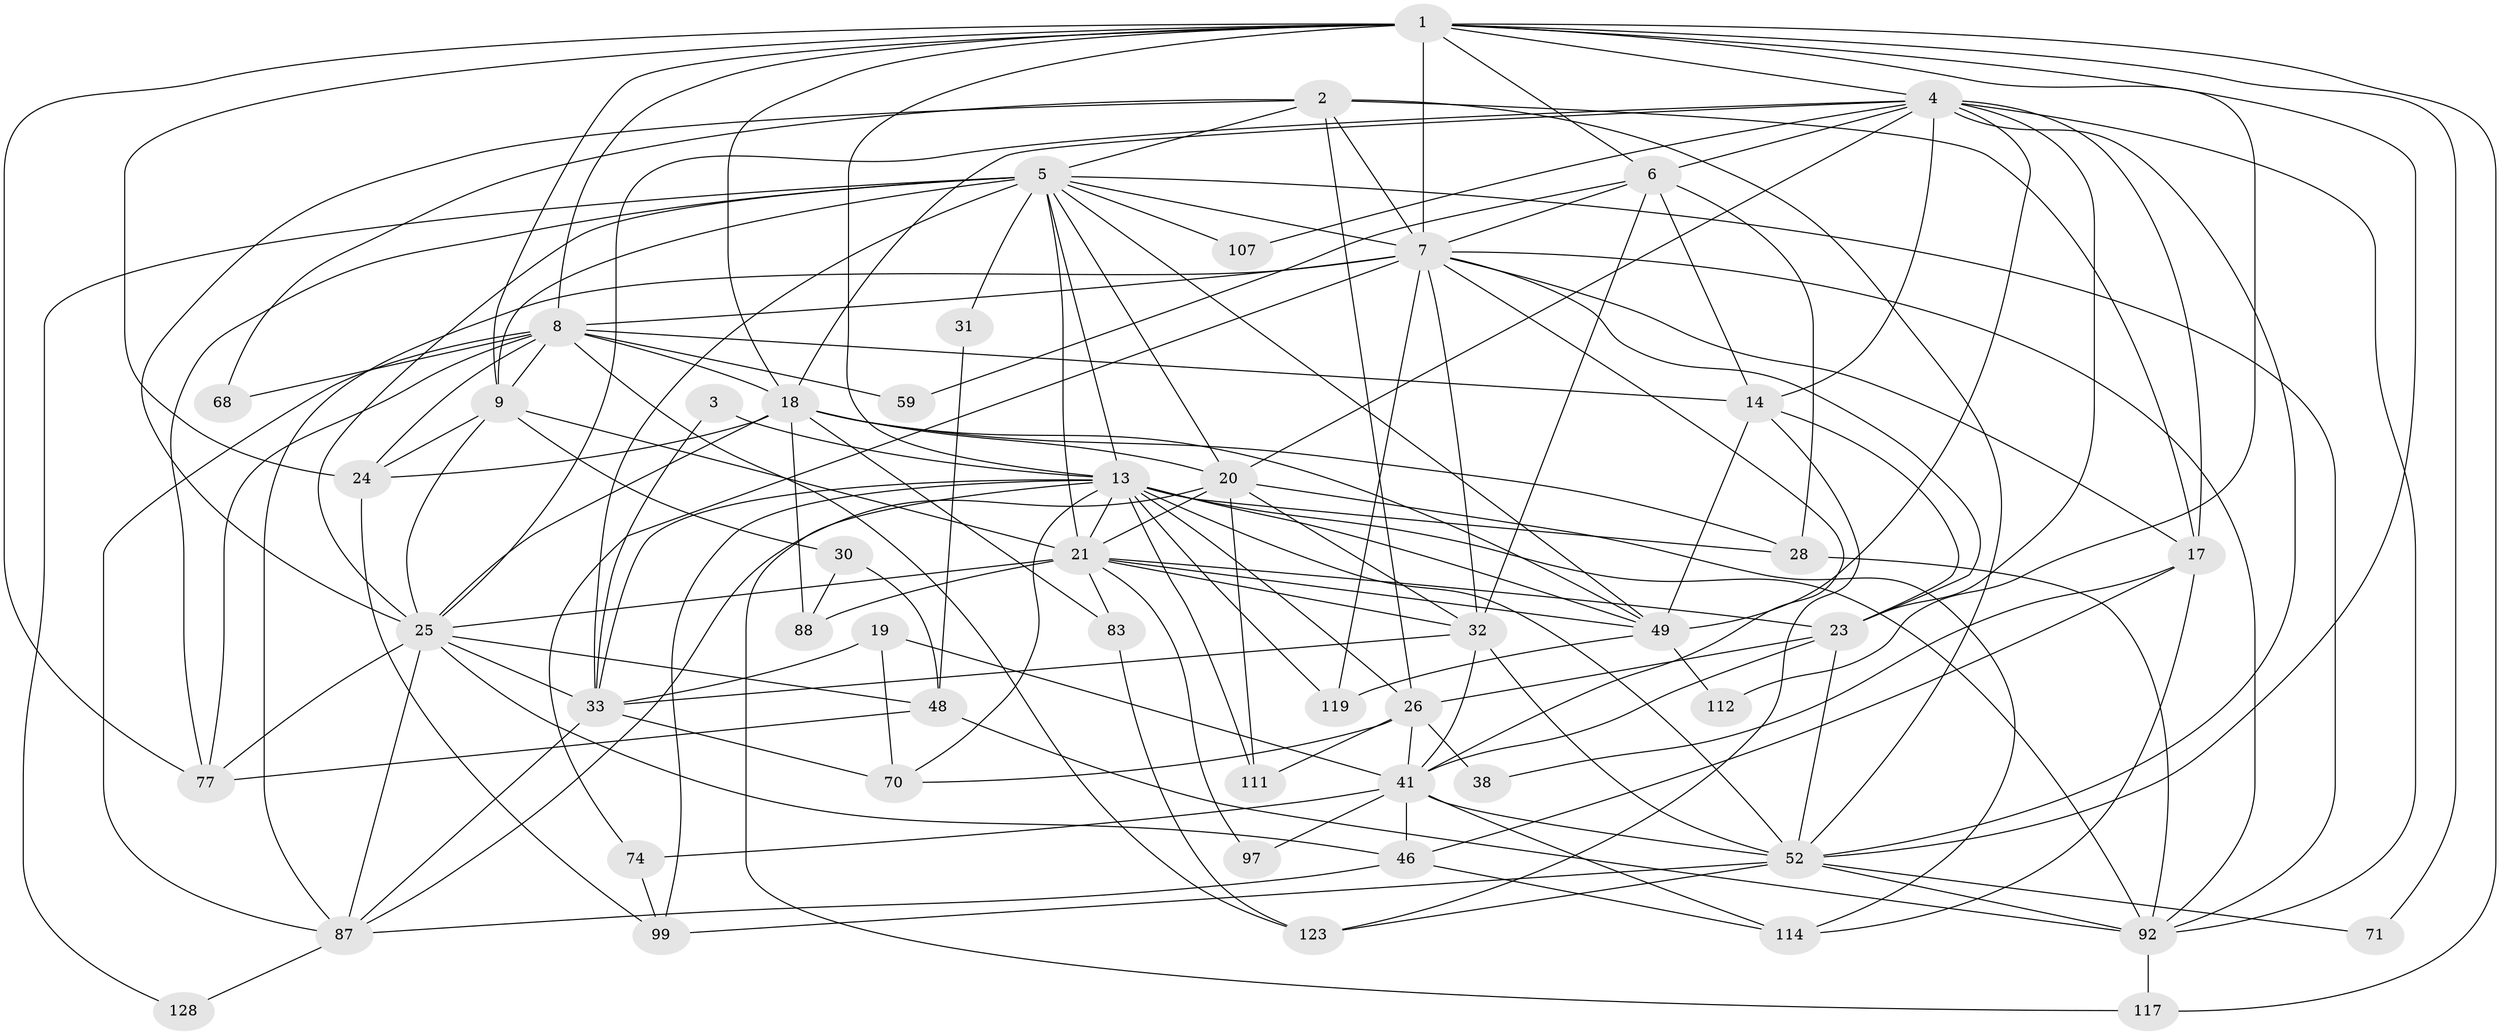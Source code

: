 // original degree distribution, {3: 0.28125, 6: 0.0859375, 2: 0.140625, 4: 0.28125, 5: 0.1328125, 7: 0.0546875, 8: 0.0234375}
// Generated by graph-tools (version 1.1) at 2025/18/03/04/25 18:18:53]
// undirected, 51 vertices, 154 edges
graph export_dot {
graph [start="1"]
  node [color=gray90,style=filled];
  1 [super="+15+10+42"];
  2 [super="+91"];
  3;
  4 [super="+35+44"];
  5 [super="+89+118+12"];
  6 [super="+39"];
  7 [super="+69+86+22"];
  8 [super="+50"];
  9 [super="+16+57"];
  13 [super="+45+95+58+60+121"];
  14 [super="+37+29"];
  17 [super="+80"];
  18 [super="+104+55"];
  19;
  20 [super="+65+43"];
  21 [super="+34"];
  23 [super="+40+98"];
  24 [super="+120+72"];
  25 [super="+82+54+53"];
  26 [super="+27"];
  28 [super="+75"];
  30;
  31;
  32 [super="+110"];
  33 [super="+94+36"];
  38;
  41 [super="+90+64"];
  46 [super="+47"];
  48 [super="+102"];
  49 [super="+51"];
  52 [super="+78+113+63"];
  59;
  68;
  70;
  71;
  74;
  77 [super="+124"];
  83;
  87 [super="+101"];
  88;
  92 [super="+125+103"];
  97;
  99;
  107;
  111;
  112;
  114;
  117;
  119;
  123;
  128;
  1 -- 112 [weight=2];
  1 -- 7 [weight=2];
  1 -- 18;
  1 -- 6;
  1 -- 8 [weight=2];
  1 -- 71;
  1 -- 13 [weight=2];
  1 -- 117;
  1 -- 4;
  1 -- 9;
  1 -- 24;
  1 -- 52;
  1 -- 77;
  2 -- 17;
  2 -- 5;
  2 -- 25;
  2 -- 68;
  2 -- 26;
  2 -- 52 [weight=2];
  2 -- 7;
  3 -- 33;
  3 -- 13;
  4 -- 6;
  4 -- 107;
  4 -- 49;
  4 -- 23;
  4 -- 20;
  4 -- 25;
  4 -- 92;
  4 -- 18;
  4 -- 14 [weight=2];
  4 -- 17;
  4 -- 52;
  5 -- 49 [weight=2];
  5 -- 107 [weight=2];
  5 -- 9 [weight=3];
  5 -- 77;
  5 -- 128;
  5 -- 33;
  5 -- 20;
  5 -- 25 [weight=2];
  5 -- 92;
  5 -- 31;
  5 -- 21 [weight=2];
  5 -- 13;
  5 -- 7;
  6 -- 59;
  6 -- 28;
  6 -- 32;
  6 -- 7;
  6 -- 14;
  7 -- 119 [weight=2];
  7 -- 23;
  7 -- 41;
  7 -- 32;
  7 -- 8;
  7 -- 74;
  7 -- 17;
  7 -- 87;
  7 -- 92;
  8 -- 68 [weight=2];
  8 -- 123;
  8 -- 77 [weight=2];
  8 -- 24;
  8 -- 59;
  8 -- 87;
  8 -- 9;
  8 -- 18;
  8 -- 14;
  9 -- 24;
  9 -- 30 [weight=2];
  9 -- 21;
  9 -- 25;
  13 -- 52 [weight=2];
  13 -- 49;
  13 -- 99;
  13 -- 117;
  13 -- 70;
  13 -- 21;
  13 -- 33 [weight=2];
  13 -- 111;
  13 -- 119;
  13 -- 26;
  13 -- 92 [weight=2];
  13 -- 28;
  14 -- 49;
  14 -- 123;
  14 -- 23;
  17 -- 114;
  17 -- 38;
  17 -- 46;
  18 -- 49;
  18 -- 28;
  18 -- 25;
  18 -- 20;
  18 -- 83;
  18 -- 24;
  18 -- 88;
  19 -- 70;
  19 -- 33;
  19 -- 41;
  20 -- 114;
  20 -- 87;
  20 -- 111;
  20 -- 21;
  20 -- 32;
  21 -- 25 [weight=2];
  21 -- 97;
  21 -- 83;
  21 -- 23;
  21 -- 88;
  21 -- 32;
  21 -- 49;
  23 -- 52;
  23 -- 41;
  23 -- 26;
  24 -- 99;
  25 -- 87;
  25 -- 33;
  25 -- 46;
  25 -- 77;
  25 -- 48;
  26 -- 38;
  26 -- 70;
  26 -- 111;
  26 -- 41;
  28 -- 92;
  30 -- 88;
  30 -- 48;
  31 -- 48;
  32 -- 33;
  32 -- 41;
  32 -- 52;
  33 -- 70;
  33 -- 87;
  41 -- 74;
  41 -- 114;
  41 -- 97;
  41 -- 46;
  41 -- 52 [weight=2];
  46 -- 114;
  46 -- 87;
  48 -- 92;
  48 -- 77;
  49 -- 112;
  49 -- 119;
  52 -- 99;
  52 -- 71;
  52 -- 123;
  52 -- 92;
  74 -- 99;
  83 -- 123;
  87 -- 128;
  92 -- 117;
}
